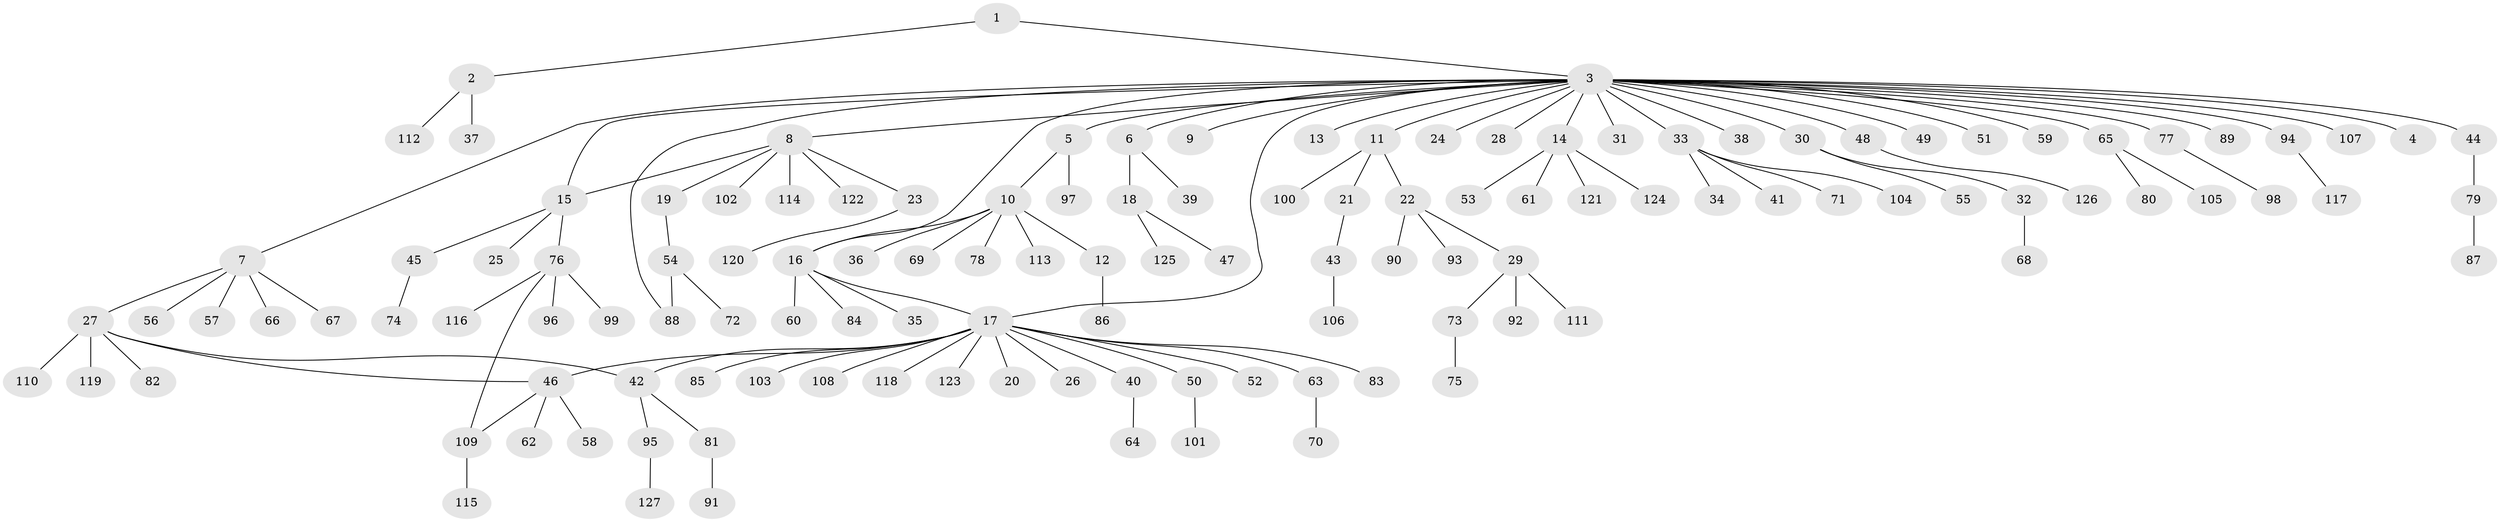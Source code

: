 // Generated by graph-tools (version 1.1) at 2025/14/03/09/25 04:14:39]
// undirected, 127 vertices, 133 edges
graph export_dot {
graph [start="1"]
  node [color=gray90,style=filled];
  1;
  2;
  3;
  4;
  5;
  6;
  7;
  8;
  9;
  10;
  11;
  12;
  13;
  14;
  15;
  16;
  17;
  18;
  19;
  20;
  21;
  22;
  23;
  24;
  25;
  26;
  27;
  28;
  29;
  30;
  31;
  32;
  33;
  34;
  35;
  36;
  37;
  38;
  39;
  40;
  41;
  42;
  43;
  44;
  45;
  46;
  47;
  48;
  49;
  50;
  51;
  52;
  53;
  54;
  55;
  56;
  57;
  58;
  59;
  60;
  61;
  62;
  63;
  64;
  65;
  66;
  67;
  68;
  69;
  70;
  71;
  72;
  73;
  74;
  75;
  76;
  77;
  78;
  79;
  80;
  81;
  82;
  83;
  84;
  85;
  86;
  87;
  88;
  89;
  90;
  91;
  92;
  93;
  94;
  95;
  96;
  97;
  98;
  99;
  100;
  101;
  102;
  103;
  104;
  105;
  106;
  107;
  108;
  109;
  110;
  111;
  112;
  113;
  114;
  115;
  116;
  117;
  118;
  119;
  120;
  121;
  122;
  123;
  124;
  125;
  126;
  127;
  1 -- 2;
  1 -- 3;
  2 -- 37;
  2 -- 112;
  3 -- 4;
  3 -- 5;
  3 -- 6;
  3 -- 7;
  3 -- 8;
  3 -- 9;
  3 -- 11;
  3 -- 13;
  3 -- 14;
  3 -- 15;
  3 -- 16;
  3 -- 17;
  3 -- 24;
  3 -- 28;
  3 -- 30;
  3 -- 31;
  3 -- 33;
  3 -- 38;
  3 -- 44;
  3 -- 48;
  3 -- 49;
  3 -- 51;
  3 -- 59;
  3 -- 65;
  3 -- 77;
  3 -- 88;
  3 -- 89;
  3 -- 94;
  3 -- 107;
  5 -- 10;
  5 -- 97;
  6 -- 18;
  6 -- 39;
  7 -- 27;
  7 -- 56;
  7 -- 57;
  7 -- 66;
  7 -- 67;
  8 -- 15;
  8 -- 19;
  8 -- 23;
  8 -- 102;
  8 -- 114;
  8 -- 122;
  10 -- 12;
  10 -- 16;
  10 -- 36;
  10 -- 69;
  10 -- 78;
  10 -- 113;
  11 -- 21;
  11 -- 22;
  11 -- 100;
  12 -- 86;
  14 -- 53;
  14 -- 61;
  14 -- 121;
  14 -- 124;
  15 -- 25;
  15 -- 45;
  15 -- 76;
  16 -- 17;
  16 -- 35;
  16 -- 60;
  16 -- 84;
  17 -- 20;
  17 -- 26;
  17 -- 40;
  17 -- 42;
  17 -- 46;
  17 -- 50;
  17 -- 52;
  17 -- 63;
  17 -- 83;
  17 -- 85;
  17 -- 103;
  17 -- 108;
  17 -- 118;
  17 -- 123;
  18 -- 47;
  18 -- 125;
  19 -- 54;
  21 -- 43;
  22 -- 29;
  22 -- 90;
  22 -- 93;
  23 -- 120;
  27 -- 42;
  27 -- 46;
  27 -- 82;
  27 -- 110;
  27 -- 119;
  29 -- 73;
  29 -- 92;
  29 -- 111;
  30 -- 32;
  30 -- 55;
  32 -- 68;
  33 -- 34;
  33 -- 41;
  33 -- 71;
  33 -- 104;
  40 -- 64;
  42 -- 81;
  42 -- 95;
  43 -- 106;
  44 -- 79;
  45 -- 74;
  46 -- 58;
  46 -- 62;
  46 -- 109;
  48 -- 126;
  50 -- 101;
  54 -- 72;
  54 -- 88;
  63 -- 70;
  65 -- 80;
  65 -- 105;
  73 -- 75;
  76 -- 96;
  76 -- 99;
  76 -- 109;
  76 -- 116;
  77 -- 98;
  79 -- 87;
  81 -- 91;
  94 -- 117;
  95 -- 127;
  109 -- 115;
}
